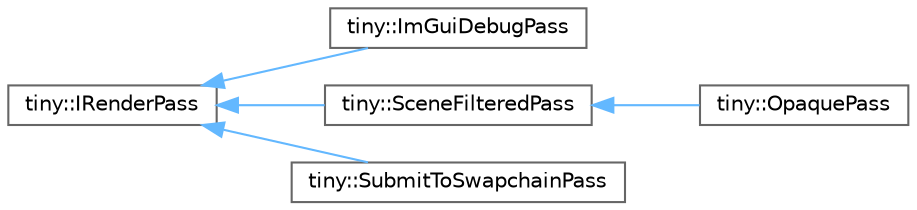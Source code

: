digraph "Graphical Class Hierarchy"
{
 // LATEX_PDF_SIZE
  bgcolor="transparent";
  edge [fontname=Helvetica,fontsize=10,labelfontname=Helvetica,labelfontsize=10];
  node [fontname=Helvetica,fontsize=10,shape=box,height=0.2,width=0.4];
  rankdir="LR";
  Node0 [id="Node000000",label="tiny::IRenderPass",height=0.2,width=0.4,color="grey40", fillcolor="white", style="filled",URL="$classtiny_1_1_i_render_pass.html",tooltip=" "];
  Node0 -> Node1 [id="edge29_Node000000_Node000001",dir="back",color="steelblue1",style="solid",tooltip=" "];
  Node1 [id="Node000001",label="tiny::ImGuiDebugPass",height=0.2,width=0.4,color="grey40", fillcolor="white", style="filled",URL="$classtiny_1_1_im_gui_debug_pass.html",tooltip=" "];
  Node0 -> Node2 [id="edge30_Node000000_Node000002",dir="back",color="steelblue1",style="solid",tooltip=" "];
  Node2 [id="Node000002",label="tiny::SceneFilteredPass",height=0.2,width=0.4,color="grey40", fillcolor="white", style="filled",URL="$classtiny_1_1_scene_filtered_pass.html",tooltip=" "];
  Node2 -> Node3 [id="edge31_Node000002_Node000003",dir="back",color="steelblue1",style="solid",tooltip=" "];
  Node3 [id="Node000003",label="tiny::OpaquePass",height=0.2,width=0.4,color="grey40", fillcolor="white", style="filled",URL="$classtiny_1_1_opaque_pass.html",tooltip=" "];
  Node0 -> Node4 [id="edge32_Node000000_Node000004",dir="back",color="steelblue1",style="solid",tooltip=" "];
  Node4 [id="Node000004",label="tiny::SubmitToSwapchainPass",height=0.2,width=0.4,color="grey40", fillcolor="white", style="filled",URL="$classtiny_1_1_submit_to_swapchain_pass.html",tooltip=" "];
}
